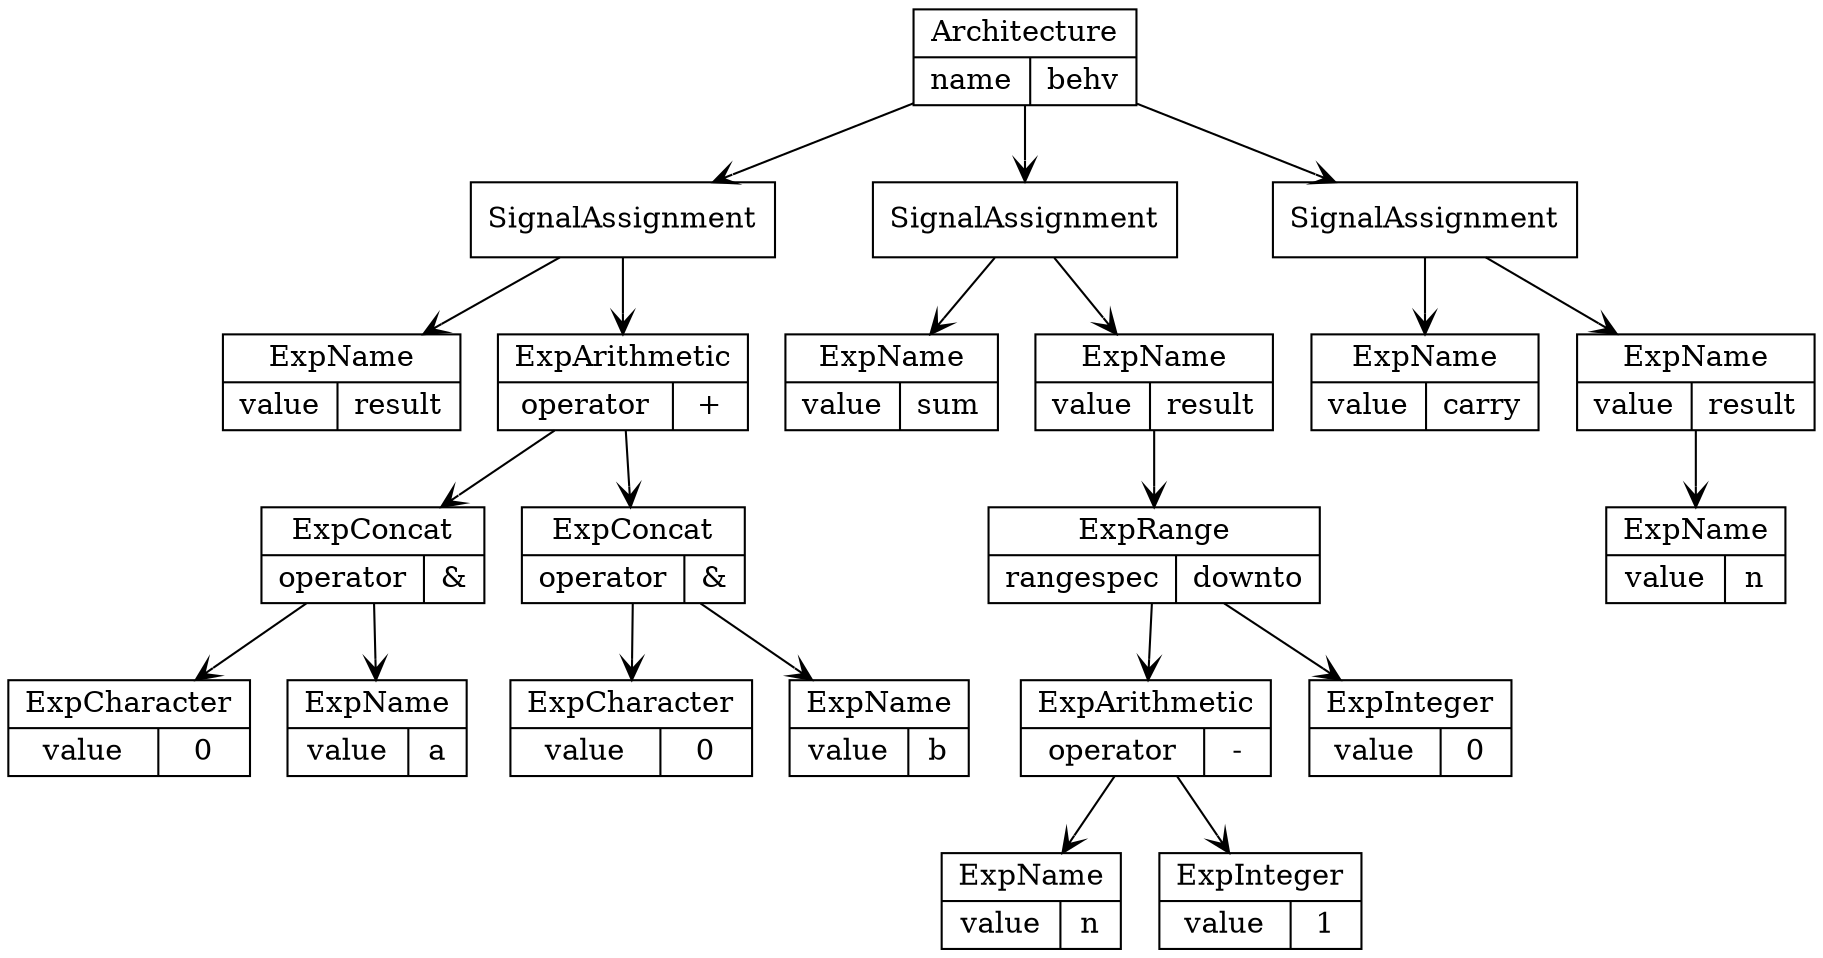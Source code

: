 digraph foobar{
graph [];
node [shape=record, color=black];
edge [arrowhead=vee, color=black];
node__0 [label="{{Architecture}|{name|behv}}"];
node_0_1 [label="{{SignalAssignment}}"];
node_00_2 [label="{{ExpName}|{value|result}}"];
node_01_2 [label="{{ExpArithmetic}|{operator|+}}"];
node_010_3 [label="{{ExpConcat}|{operator|&}}"];
node_0100_4 [label="{{ExpCharacter}|{value|0}}"];
node_0101_4 [label="{{ExpName}|{value|a}}"];
node_011_3 [label="{{ExpConcat}|{operator|&}}"];
node_0110_4 [label="{{ExpCharacter}|{value|0}}"];
node_0111_4 [label="{{ExpName}|{value|b}}"];
node_1_1 [label="{{SignalAssignment}}"];
node_10_2 [label="{{ExpName}|{value|sum}}"];
node_11_2 [label="{{ExpName}|{value|result}}"];
node_110_3 [label="{{ExpRange}|{rangespec|downto}}"];
node_1100_4 [label="{{ExpArithmetic}|{operator|-}}"];
node_11000_5 [label="{{ExpName}|{value|n}}"];
node_11001_5 [label="{{ExpInteger}|{value|1}}"];
node_1101_4 [label="{{ExpInteger}|{value|0}}"];
node_2_1 [label="{{SignalAssignment}}"];
node_20_2 [label="{{ExpName}|{value|carry}}"];
node_21_2 [label="{{ExpName}|{value|result}}"];
node_210_3 [label="{{ExpName}|{value|n}}"];

node__0 -> node_0_1;
node_0_1 -> node_00_2;
node_0_1 -> node_01_2;
node_01_2 -> node_010_3;
node_010_3 -> node_0100_4;
node_010_3 -> node_0101_4;
node_01_2 -> node_011_3;
node_011_3 -> node_0110_4;
node_011_3 -> node_0111_4;
node__0 -> node_1_1;
node_1_1 -> node_10_2;
node_1_1 -> node_11_2;
node_11_2 -> node_110_3;
node_110_3 -> node_1100_4;
node_1100_4 -> node_11000_5;
node_1100_4 -> node_11001_5;
node_110_3 -> node_1101_4;
node__0 -> node_2_1;
node_2_1 -> node_20_2;
node_2_1 -> node_21_2;
node_21_2 -> node_210_3;
}
